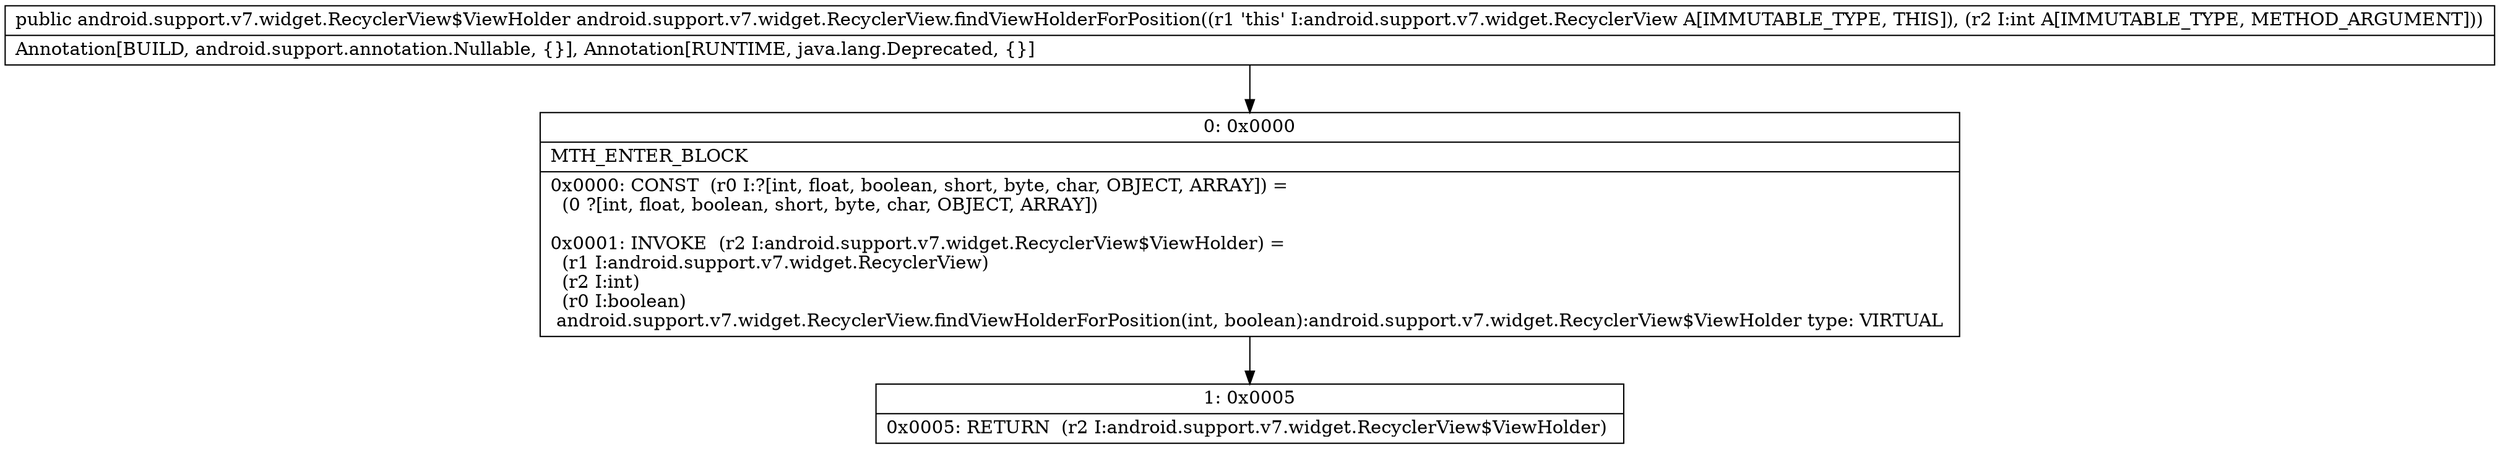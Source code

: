 digraph "CFG forandroid.support.v7.widget.RecyclerView.findViewHolderForPosition(I)Landroid\/support\/v7\/widget\/RecyclerView$ViewHolder;" {
Node_0 [shape=record,label="{0\:\ 0x0000|MTH_ENTER_BLOCK\l|0x0000: CONST  (r0 I:?[int, float, boolean, short, byte, char, OBJECT, ARRAY]) = \l  (0 ?[int, float, boolean, short, byte, char, OBJECT, ARRAY])\l \l0x0001: INVOKE  (r2 I:android.support.v7.widget.RecyclerView$ViewHolder) = \l  (r1 I:android.support.v7.widget.RecyclerView)\l  (r2 I:int)\l  (r0 I:boolean)\l android.support.v7.widget.RecyclerView.findViewHolderForPosition(int, boolean):android.support.v7.widget.RecyclerView$ViewHolder type: VIRTUAL \l}"];
Node_1 [shape=record,label="{1\:\ 0x0005|0x0005: RETURN  (r2 I:android.support.v7.widget.RecyclerView$ViewHolder) \l}"];
MethodNode[shape=record,label="{public android.support.v7.widget.RecyclerView$ViewHolder android.support.v7.widget.RecyclerView.findViewHolderForPosition((r1 'this' I:android.support.v7.widget.RecyclerView A[IMMUTABLE_TYPE, THIS]), (r2 I:int A[IMMUTABLE_TYPE, METHOD_ARGUMENT]))  | Annotation[BUILD, android.support.annotation.Nullable, \{\}], Annotation[RUNTIME, java.lang.Deprecated, \{\}]\l}"];
MethodNode -> Node_0;
Node_0 -> Node_1;
}

